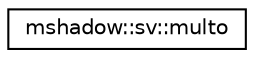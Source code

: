 digraph "Graphical Class Hierarchy"
{
 // LATEX_PDF_SIZE
  edge [fontname="Helvetica",fontsize="10",labelfontname="Helvetica",labelfontsize="10"];
  node [fontname="Helvetica",fontsize="10",shape=record];
  rankdir="LR";
  Node0 [label="mshadow::sv::multo",height=0.2,width=0.4,color="black", fillcolor="white", style="filled",URL="$structmshadow_1_1sv_1_1multo.html",tooltip="multiply to saver: *="];
}
